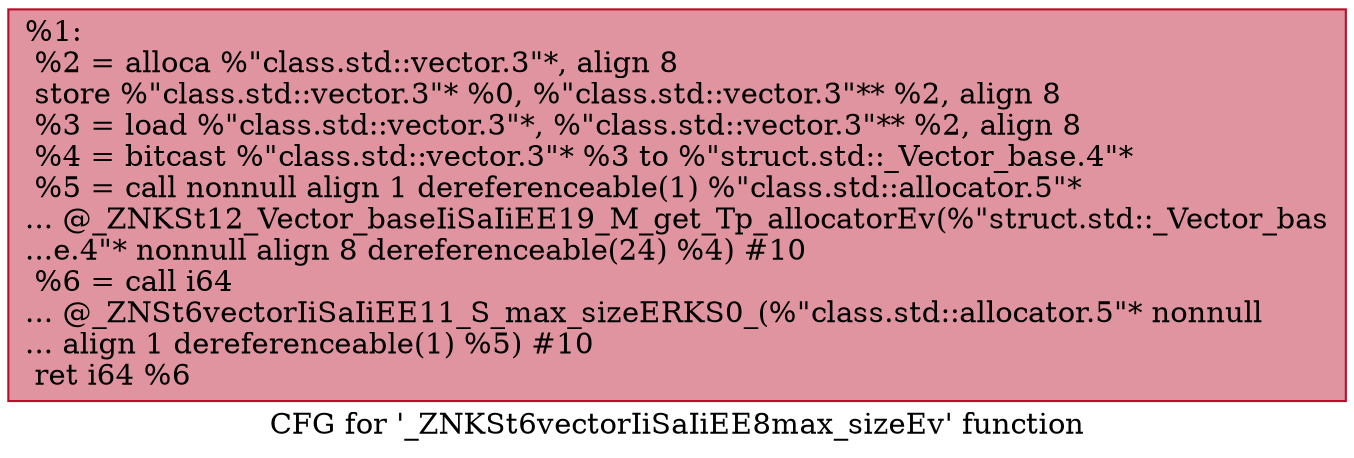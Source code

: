 digraph "CFG for '_ZNKSt6vectorIiSaIiEE8max_sizeEv' function" {
	label="CFG for '_ZNKSt6vectorIiSaIiEE8max_sizeEv' function";

	Node0x562db9f77710 [shape=record,color="#b70d28ff", style=filled, fillcolor="#b70d2870",label="{%1:\l  %2 = alloca %\"class.std::vector.3\"*, align 8\l  store %\"class.std::vector.3\"* %0, %\"class.std::vector.3\"** %2, align 8\l  %3 = load %\"class.std::vector.3\"*, %\"class.std::vector.3\"** %2, align 8\l  %4 = bitcast %\"class.std::vector.3\"* %3 to %\"struct.std::_Vector_base.4\"*\l  %5 = call nonnull align 1 dereferenceable(1) %\"class.std::allocator.5\"*\l... @_ZNKSt12_Vector_baseIiSaIiEE19_M_get_Tp_allocatorEv(%\"struct.std::_Vector_bas\l...e.4\"* nonnull align 8 dereferenceable(24) %4) #10\l  %6 = call i64\l... @_ZNSt6vectorIiSaIiEE11_S_max_sizeERKS0_(%\"class.std::allocator.5\"* nonnull\l... align 1 dereferenceable(1) %5) #10\l  ret i64 %6\l}"];
}
